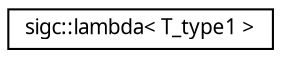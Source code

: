 digraph "Graphical Class Hierarchy"
{
  edge [fontname="Sans",fontsize="10",labelfontname="Sans",labelfontsize="10"];
  node [fontname="Sans",fontsize="10",shape=record];
  rankdir="LR";
  Node1 [label="sigc::lambda\< T_type1 \>",height=0.2,width=0.4,color="black", fillcolor="white", style="filled",URL="$structsigc_1_1lambda.html"];
}
